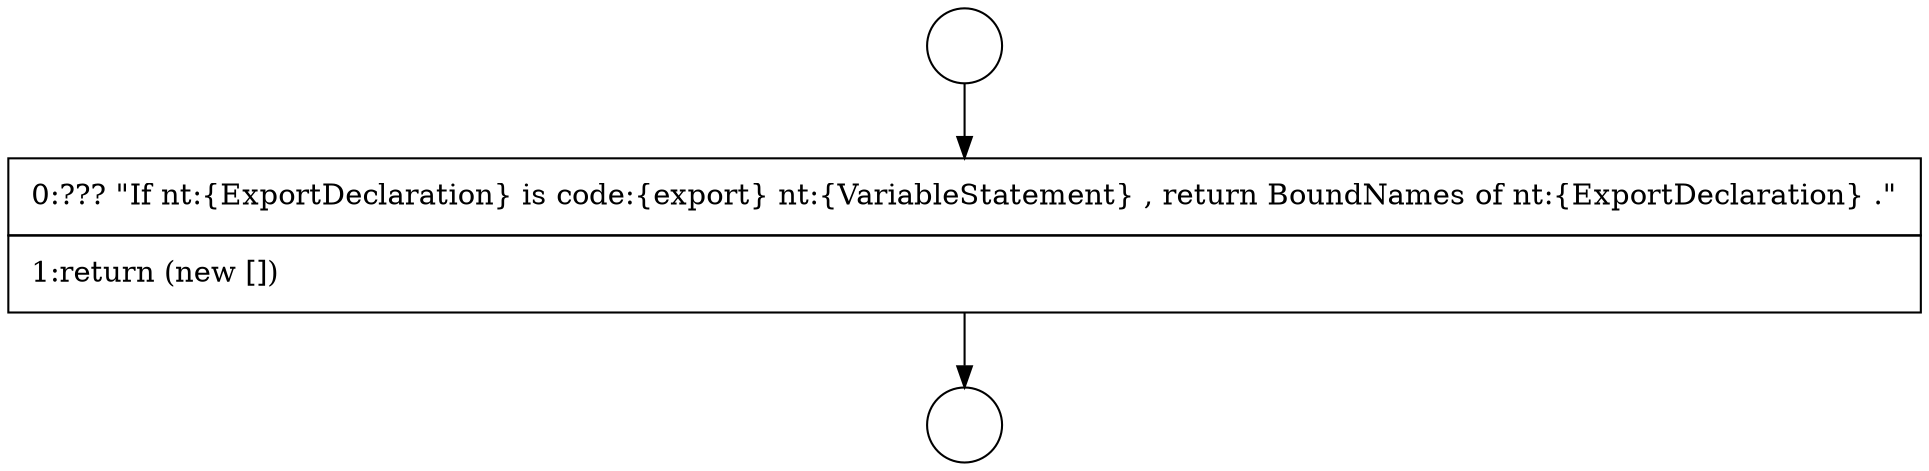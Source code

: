 digraph {
  node9302 [shape=circle label=" " color="black" fillcolor="white" style=filled]
  node9304 [shape=none, margin=0, label=<<font color="black">
    <table border="0" cellborder="1" cellspacing="0" cellpadding="10">
      <tr><td align="left">0:??? &quot;If nt:{ExportDeclaration} is code:{export} nt:{VariableStatement} , return BoundNames of nt:{ExportDeclaration} .&quot;</td></tr>
      <tr><td align="left">1:return (new [])</td></tr>
    </table>
  </font>> color="black" fillcolor="white" style=filled]
  node9303 [shape=circle label=" " color="black" fillcolor="white" style=filled]
  node9302 -> node9304 [ color="black"]
  node9304 -> node9303 [ color="black"]
}
